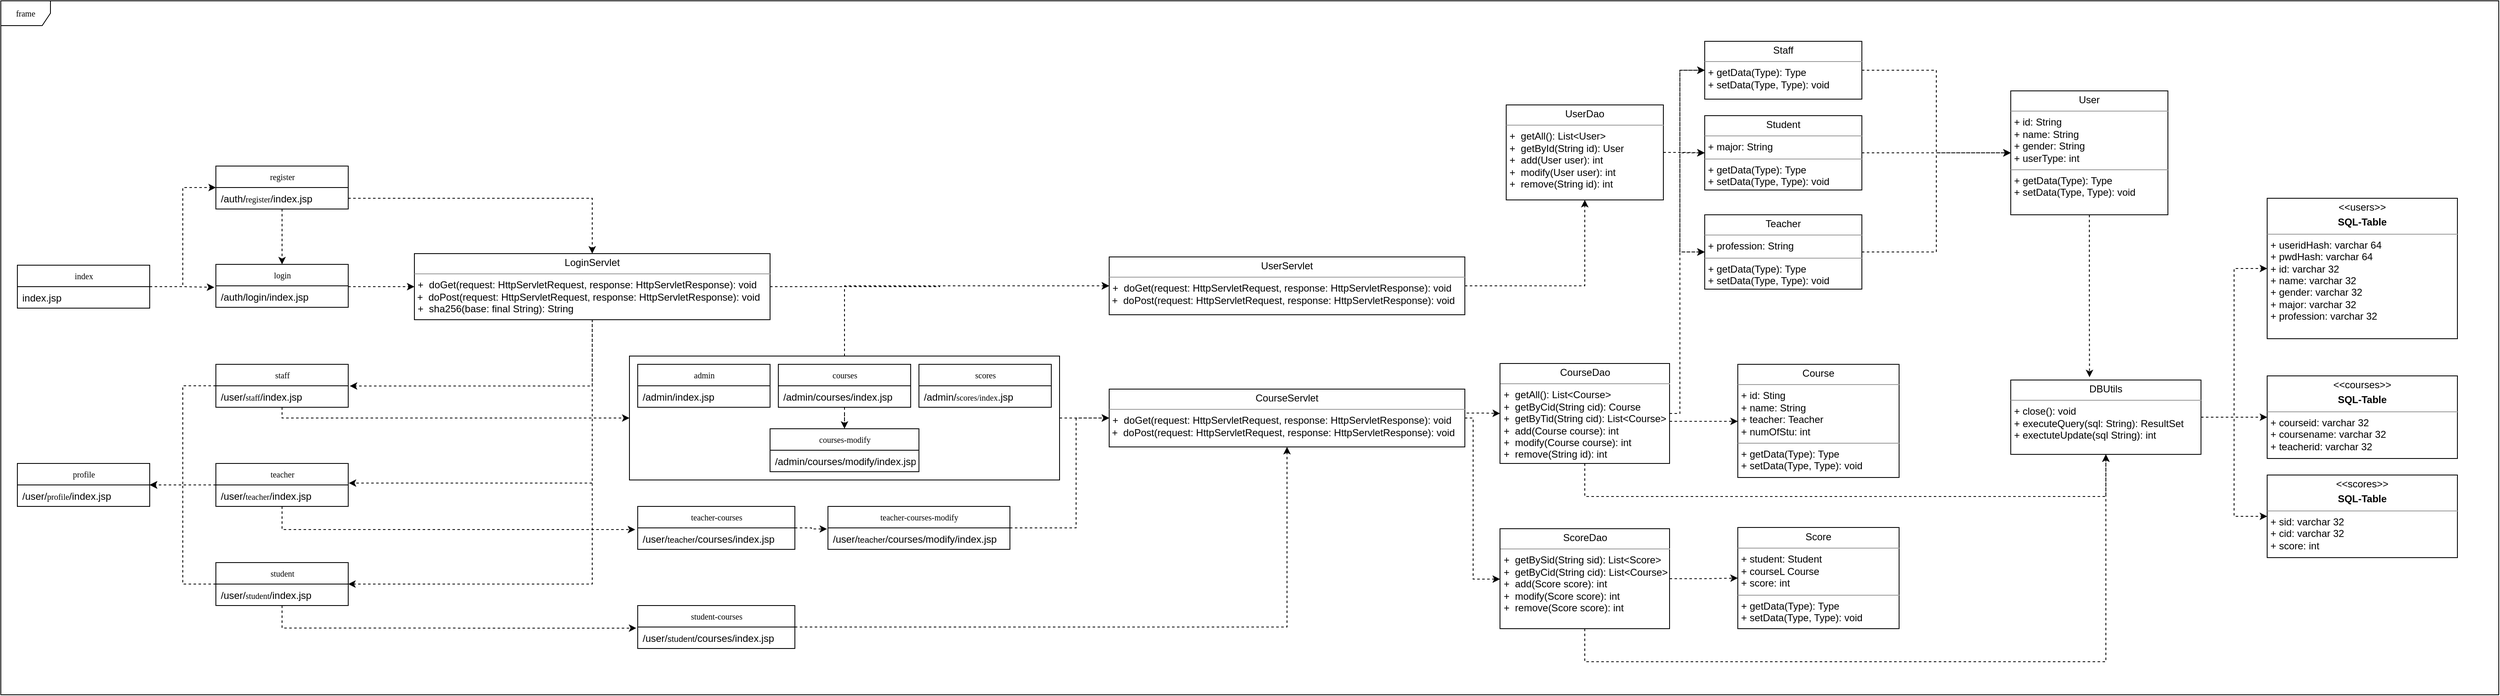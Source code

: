 <mxfile version="14.9.3" type="device"><diagram name="Page-1" id="c4acf3e9-155e-7222-9cf6-157b1a14988f"><mxGraphModel dx="1422" dy="2962" grid="1" gridSize="10" guides="1" tooltips="1" connect="1" arrows="1" fold="1" page="1" pageScale="1" pageWidth="850" pageHeight="1100" background="none" math="0" shadow="0"><root><mxCell id="0"/><mxCell id="1" parent="0"/><mxCell id="yhFn9Slzjiiw15T19xaP-1" value="frame" style="shape=umlFrame;whiteSpace=wrap;html=1;rounded=0;shadow=0;comic=0;labelBackgroundColor=none;strokeWidth=1;fontFamily=Verdana;fontSize=10;align=center;" parent="1" vertex="1"><mxGeometry x="20" y="-1120" width="3020" height="840" as="geometry"/></mxCell><mxCell id="yhFn9Slzjiiw15T19xaP-74" style="edgeStyle=orthogonalEdgeStyle;rounded=0;orthogonalLoop=1;jettySize=auto;html=1;entryX=0;entryY=0.5;entryDx=0;entryDy=0;dashed=1;" parent="1" source="yhFn9Slzjiiw15T19xaP-53" target="yhFn9Slzjiiw15T19xaP-21" edge="1"><mxGeometry relative="1" as="geometry"><Array as="points"><mxPoint x="1040" y="-775"/></Array></mxGeometry></mxCell><mxCell id="yhFn9Slzjiiw15T19xaP-75" style="edgeStyle=orthogonalEdgeStyle;rounded=0;orthogonalLoop=1;jettySize=auto;html=1;entryX=0;entryY=0.5;entryDx=0;entryDy=0;dashed=1;" parent="1" source="yhFn9Slzjiiw15T19xaP-53" target="yhFn9Slzjiiw15T19xaP-72" edge="1"><mxGeometry relative="1" as="geometry"/></mxCell><mxCell id="yhFn9Slzjiiw15T19xaP-53" value="" style="rounded=0;whiteSpace=wrap;html=1;fillColor=none;" parent="1" vertex="1"><mxGeometry x="780" y="-690" width="520" height="150" as="geometry"/></mxCell><mxCell id="yhFn9Slzjiiw15T19xaP-11" style="edgeStyle=orthogonalEdgeStyle;rounded=0;orthogonalLoop=1;jettySize=auto;html=1;exitX=1;exitY=0.5;exitDx=0;exitDy=0;entryX=-0.012;entryY=0.069;entryDx=0;entryDy=0;entryPerimeter=0;dashed=1;" parent="1" source="yhFn9Slzjiiw15T19xaP-2" target="yhFn9Slzjiiw15T19xaP-6" edge="1"><mxGeometry relative="1" as="geometry"/></mxCell><mxCell id="yhFn9Slzjiiw15T19xaP-12" style="edgeStyle=orthogonalEdgeStyle;rounded=0;orthogonalLoop=1;jettySize=auto;html=1;exitX=1;exitY=0.5;exitDx=0;exitDy=0;entryX=0;entryY=0.5;entryDx=0;entryDy=0;dashed=1;" parent="1" source="yhFn9Slzjiiw15T19xaP-2" target="yhFn9Slzjiiw15T19xaP-8" edge="1"><mxGeometry relative="1" as="geometry"/></mxCell><mxCell id="yhFn9Slzjiiw15T19xaP-2" value="index" style="swimlane;html=1;fontStyle=0;childLayout=stackLayout;horizontal=1;startSize=26;fillColor=none;horizontalStack=0;resizeParent=1;resizeLast=0;collapsible=1;marginBottom=0;swimlaneFillColor=#ffffff;rounded=0;shadow=0;comic=0;labelBackgroundColor=none;strokeWidth=1;fontFamily=Verdana;fontSize=10;align=center;" parent="1" vertex="1"><mxGeometry x="40" y="-800" width="160" height="52" as="geometry"/></mxCell><mxCell id="yhFn9Slzjiiw15T19xaP-3" value="index.jsp" style="text;html=1;strokeColor=none;fillColor=none;align=left;verticalAlign=top;spacingLeft=4;spacingRight=4;whiteSpace=wrap;overflow=hidden;rotatable=0;points=[[0,0.5],[1,0.5]];portConstraint=eastwest;" parent="yhFn9Slzjiiw15T19xaP-2" vertex="1"><mxGeometry y="26" width="160" height="26" as="geometry"/></mxCell><mxCell id="yhFn9Slzjiiw15T19xaP-28" style="edgeStyle=orthogonalEdgeStyle;rounded=0;orthogonalLoop=1;jettySize=auto;html=1;entryX=0;entryY=0.5;entryDx=0;entryDy=0;dashed=1;" parent="1" source="yhFn9Slzjiiw15T19xaP-5" target="yhFn9Slzjiiw15T19xaP-22" edge="1"><mxGeometry relative="1" as="geometry"><Array as="points"><mxPoint x="460" y="-774"/><mxPoint x="460" y="-774"/></Array></mxGeometry></mxCell><mxCell id="yhFn9Slzjiiw15T19xaP-5" value="login" style="swimlane;html=1;fontStyle=0;childLayout=stackLayout;horizontal=1;startSize=26;fillColor=none;horizontalStack=0;resizeParent=1;resizeLast=0;collapsible=1;marginBottom=0;swimlaneFillColor=#ffffff;rounded=0;shadow=0;comic=0;labelBackgroundColor=none;strokeWidth=1;fontFamily=Verdana;fontSize=10;align=center;" parent="1" vertex="1"><mxGeometry x="280" y="-801" width="160" height="52" as="geometry"/></mxCell><mxCell id="yhFn9Slzjiiw15T19xaP-6" value="/auth/login/index.jsp" style="text;html=1;strokeColor=none;fillColor=none;align=left;verticalAlign=top;spacingLeft=4;spacingRight=4;whiteSpace=wrap;overflow=hidden;rotatable=0;points=[[0,0.5],[1,0.5]];portConstraint=eastwest;" parent="yhFn9Slzjiiw15T19xaP-5" vertex="1"><mxGeometry y="26" width="160" height="26" as="geometry"/></mxCell><mxCell id="yhFn9Slzjiiw15T19xaP-35" style="edgeStyle=orthogonalEdgeStyle;rounded=0;orthogonalLoop=1;jettySize=auto;html=1;dashed=1;" parent="1" source="yhFn9Slzjiiw15T19xaP-8" target="yhFn9Slzjiiw15T19xaP-5" edge="1"><mxGeometry relative="1" as="geometry"/></mxCell><mxCell id="yhFn9Slzjiiw15T19xaP-8" value="register" style="swimlane;html=1;fontStyle=0;childLayout=stackLayout;horizontal=1;startSize=26;fillColor=none;horizontalStack=0;resizeParent=1;resizeLast=0;collapsible=1;marginBottom=0;swimlaneFillColor=#ffffff;rounded=0;shadow=0;comic=0;labelBackgroundColor=none;strokeWidth=1;fontFamily=Verdana;fontSize=10;align=center;" parent="1" vertex="1"><mxGeometry x="280" y="-920" width="160" height="52" as="geometry"><mxRectangle x="210" y="-602" width="80" height="26" as="alternateBounds"/></mxGeometry></mxCell><mxCell id="yhFn9Slzjiiw15T19xaP-9" value="/auth/&lt;span style=&quot;font-family: &amp;#34;verdana&amp;#34; ; font-size: 10px ; text-align: center&quot;&gt;register&lt;/span&gt;/index.jsp" style="text;html=1;strokeColor=none;fillColor=none;align=left;verticalAlign=top;spacingLeft=4;spacingRight=4;whiteSpace=wrap;overflow=hidden;rotatable=0;points=[[0,0.5],[1,0.5]];portConstraint=eastwest;" parent="yhFn9Slzjiiw15T19xaP-8" vertex="1"><mxGeometry y="26" width="160" height="26" as="geometry"/></mxCell><mxCell id="yhFn9Slzjiiw15T19xaP-56" style="edgeStyle=orthogonalEdgeStyle;rounded=0;orthogonalLoop=1;jettySize=auto;html=1;entryX=1;entryY=0.5;entryDx=0;entryDy=0;dashed=1;" parent="1" source="yhFn9Slzjiiw15T19xaP-15" target="yhFn9Slzjiiw15T19xaP-36" edge="1"><mxGeometry relative="1" as="geometry"/></mxCell><mxCell id="yhFn9Slzjiiw15T19xaP-62" style="edgeStyle=orthogonalEdgeStyle;rounded=0;orthogonalLoop=1;jettySize=auto;html=1;entryX=0;entryY=0.5;entryDx=0;entryDy=0;dashed=1;" parent="1" source="yhFn9Slzjiiw15T19xaP-15" target="yhFn9Slzjiiw15T19xaP-53" edge="1"><mxGeometry relative="1" as="geometry"><Array as="points"><mxPoint x="360" y="-615"/></Array></mxGeometry></mxCell><mxCell id="yhFn9Slzjiiw15T19xaP-15" value="staff" style="swimlane;html=1;fontStyle=0;childLayout=stackLayout;horizontal=1;startSize=26;fillColor=none;horizontalStack=0;resizeParent=1;resizeLast=0;collapsible=1;marginBottom=0;swimlaneFillColor=#ffffff;rounded=0;shadow=0;comic=0;labelBackgroundColor=none;strokeWidth=1;fontFamily=Verdana;fontSize=10;align=center;" parent="1" vertex="1"><mxGeometry x="280" y="-680" width="160" height="52" as="geometry"><mxRectangle x="210" y="-602" width="80" height="26" as="alternateBounds"/></mxGeometry></mxCell><mxCell id="yhFn9Slzjiiw15T19xaP-16" value="/user/&lt;span style=&quot;font-family: &amp;#34;verdana&amp;#34; ; font-size: 10px ; text-align: center&quot;&gt;staff&lt;/span&gt;/index.jsp" style="text;html=1;strokeColor=none;fillColor=none;align=left;verticalAlign=top;spacingLeft=4;spacingRight=4;whiteSpace=wrap;overflow=hidden;rotatable=0;points=[[0,0.5],[1,0.5]];portConstraint=eastwest;" parent="yhFn9Slzjiiw15T19xaP-15" vertex="1"><mxGeometry y="26" width="160" height="26" as="geometry"/></mxCell><mxCell id="yhFn9Slzjiiw15T19xaP-57" style="edgeStyle=orthogonalEdgeStyle;rounded=0;orthogonalLoop=1;jettySize=auto;html=1;dashed=1;" parent="1" source="yhFn9Slzjiiw15T19xaP-17" edge="1"><mxGeometry relative="1" as="geometry"><mxPoint x="200" y="-534.0" as="targetPoint"/></mxGeometry></mxCell><mxCell id="yhFn9Slzjiiw15T19xaP-67" style="edgeStyle=orthogonalEdgeStyle;rounded=0;orthogonalLoop=1;jettySize=auto;html=1;entryX=-0.016;entryY=0.077;entryDx=0;entryDy=0;entryPerimeter=0;dashed=1;" parent="1" source="yhFn9Slzjiiw15T19xaP-17" target="yhFn9Slzjiiw15T19xaP-66" edge="1"><mxGeometry relative="1" as="geometry"/></mxCell><mxCell id="yhFn9Slzjiiw15T19xaP-17" value="teacher" style="swimlane;html=1;fontStyle=0;childLayout=stackLayout;horizontal=1;startSize=26;fillColor=none;horizontalStack=0;resizeParent=1;resizeLast=0;collapsible=1;marginBottom=0;swimlaneFillColor=#ffffff;rounded=0;shadow=0;comic=0;labelBackgroundColor=none;strokeWidth=1;fontFamily=Verdana;fontSize=10;align=center;" parent="1" vertex="1"><mxGeometry x="280" y="-560" width="160" height="52" as="geometry"><mxRectangle x="210" y="-602" width="80" height="26" as="alternateBounds"/></mxGeometry></mxCell><mxCell id="yhFn9Slzjiiw15T19xaP-18" value="/user/&lt;span style=&quot;font-family: &amp;#34;verdana&amp;#34; ; font-size: 10px ; text-align: center&quot;&gt;teacher&lt;/span&gt;/index.jsp" style="text;html=1;strokeColor=none;fillColor=none;align=left;verticalAlign=top;spacingLeft=4;spacingRight=4;whiteSpace=wrap;overflow=hidden;rotatable=0;points=[[0,0.5],[1,0.5]];portConstraint=eastwest;" parent="yhFn9Slzjiiw15T19xaP-17" vertex="1"><mxGeometry y="26" width="160" height="26" as="geometry"/></mxCell><mxCell id="yhFn9Slzjiiw15T19xaP-59" style="edgeStyle=orthogonalEdgeStyle;rounded=0;orthogonalLoop=1;jettySize=auto;html=1;entryX=1;entryY=0.5;entryDx=0;entryDy=0;dashed=1;" parent="1" source="yhFn9Slzjiiw15T19xaP-19" target="yhFn9Slzjiiw15T19xaP-36" edge="1"><mxGeometry relative="1" as="geometry"/></mxCell><mxCell id="yhFn9Slzjiiw15T19xaP-68" style="edgeStyle=orthogonalEdgeStyle;rounded=0;orthogonalLoop=1;jettySize=auto;html=1;entryX=-0.009;entryY=0.051;entryDx=0;entryDy=0;entryPerimeter=0;dashed=1;" parent="1" source="yhFn9Slzjiiw15T19xaP-19" target="yhFn9Slzjiiw15T19xaP-64" edge="1"><mxGeometry relative="1" as="geometry"/></mxCell><mxCell id="yhFn9Slzjiiw15T19xaP-19" value="student" style="swimlane;html=1;fontStyle=0;childLayout=stackLayout;horizontal=1;startSize=26;fillColor=none;horizontalStack=0;resizeParent=1;resizeLast=0;collapsible=1;marginBottom=0;swimlaneFillColor=#ffffff;rounded=0;shadow=0;comic=0;labelBackgroundColor=none;strokeWidth=1;fontFamily=Verdana;fontSize=10;align=center;" parent="1" vertex="1"><mxGeometry x="280" y="-440" width="160" height="52" as="geometry"><mxRectangle x="210" y="-602" width="80" height="26" as="alternateBounds"/></mxGeometry></mxCell><mxCell id="yhFn9Slzjiiw15T19xaP-20" value="/user/&lt;span style=&quot;font-family: &amp;#34;verdana&amp;#34; ; font-size: 10px ; text-align: center&quot;&gt;student&lt;/span&gt;/index.jsp" style="text;html=1;strokeColor=none;fillColor=none;align=left;verticalAlign=top;spacingLeft=4;spacingRight=4;whiteSpace=wrap;overflow=hidden;rotatable=0;points=[[0,0.5],[1,0.5]];portConstraint=eastwest;" parent="yhFn9Slzjiiw15T19xaP-19" vertex="1"><mxGeometry y="26" width="160" height="26" as="geometry"/></mxCell><mxCell id="yhFn9Slzjiiw15T19xaP-113" style="edgeStyle=orthogonalEdgeStyle;rounded=0;orthogonalLoop=1;jettySize=auto;html=1;entryX=0.5;entryY=1;entryDx=0;entryDy=0;dashed=1;" parent="1" source="yhFn9Slzjiiw15T19xaP-21" target="yhFn9Slzjiiw15T19xaP-81" edge="1"><mxGeometry relative="1" as="geometry"/></mxCell><mxCell id="yhFn9Slzjiiw15T19xaP-21" value="&lt;p style=&quot;margin: 0px ; margin-top: 4px ; text-align: center&quot;&gt;UserServlet&lt;/p&gt;&lt;hr size=&quot;1&quot;&gt;&lt;p style=&quot;margin: 0px ; margin-left: 4px&quot;&gt;+&amp;nbsp; doGet(request: HttpServletRequest, response: HttpServletResponse): void&lt;/p&gt;&amp;nbsp;+&amp;nbsp; doPost(request: HttpServletRequest, response: HttpServletResponse): void" style="verticalAlign=top;align=left;overflow=fill;fontSize=12;fontFamily=Helvetica;html=1;rounded=0;shadow=0;comic=0;labelBackgroundColor=none;strokeWidth=1" parent="1" vertex="1"><mxGeometry x="1360" y="-810" width="430" height="70" as="geometry"/></mxCell><mxCell id="yhFn9Slzjiiw15T19xaP-30" style="edgeStyle=orthogonalEdgeStyle;rounded=0;orthogonalLoop=1;jettySize=auto;html=1;entryX=1.004;entryY=-0.086;entryDx=0;entryDy=0;entryPerimeter=0;dashed=1;" parent="1" source="yhFn9Slzjiiw15T19xaP-22" target="yhFn9Slzjiiw15T19xaP-18" edge="1"><mxGeometry relative="1" as="geometry"/></mxCell><mxCell id="yhFn9Slzjiiw15T19xaP-31" style="edgeStyle=orthogonalEdgeStyle;rounded=0;orthogonalLoop=1;jettySize=auto;html=1;entryX=1.012;entryY=0.046;entryDx=0;entryDy=0;entryPerimeter=0;dashed=1;" parent="1" edge="1"><mxGeometry relative="1" as="geometry"><mxPoint x="735" y="-735" as="sourcePoint"/><mxPoint x="441.92" y="-653.804" as="targetPoint"/><Array as="points"><mxPoint x="735" y="-654"/></Array></mxGeometry></mxCell><mxCell id="yhFn9Slzjiiw15T19xaP-32" style="edgeStyle=orthogonalEdgeStyle;rounded=0;orthogonalLoop=1;jettySize=auto;html=1;entryX=1;entryY=0.5;entryDx=0;entryDy=0;dashed=1;" parent="1" source="yhFn9Slzjiiw15T19xaP-22" target="yhFn9Slzjiiw15T19xaP-19" edge="1"><mxGeometry relative="1" as="geometry"><Array as="points"><mxPoint x="735" y="-414"/></Array></mxGeometry></mxCell><mxCell id="yhFn9Slzjiiw15T19xaP-73" style="edgeStyle=orthogonalEdgeStyle;rounded=0;orthogonalLoop=1;jettySize=auto;html=1;entryX=0;entryY=0.5;entryDx=0;entryDy=0;dashed=1;" parent="1" source="yhFn9Slzjiiw15T19xaP-22" target="yhFn9Slzjiiw15T19xaP-21" edge="1"><mxGeometry relative="1" as="geometry"/></mxCell><mxCell id="yhFn9Slzjiiw15T19xaP-22" value="&lt;p style=&quot;margin: 0px ; margin-top: 4px ; text-align: center&quot;&gt;LoginServlet&lt;/p&gt;&lt;hr size=&quot;1&quot;&gt;&lt;p style=&quot;margin: 0px ; margin-left: 4px&quot;&gt;+&amp;nbsp; doGet(request: HttpServletRequest, response: HttpServletResponse): void&lt;/p&gt;&amp;nbsp;+&amp;nbsp; doPost(request: HttpServletRequest, response: HttpServletResponse): void&lt;br&gt;&lt;p style=&quot;margin: 0px ; margin-left: 4px&quot;&gt;+&amp;nbsp; sha256(base: final String): String&lt;/p&gt;" style="verticalAlign=top;align=left;overflow=fill;fontSize=12;fontFamily=Helvetica;html=1;rounded=0;shadow=0;comic=0;labelBackgroundColor=none;strokeWidth=1" parent="1" vertex="1"><mxGeometry x="520" y="-814" width="430" height="80" as="geometry"/></mxCell><mxCell id="yhFn9Slzjiiw15T19xaP-34" style="edgeStyle=orthogonalEdgeStyle;rounded=0;orthogonalLoop=1;jettySize=auto;html=1;dashed=1;entryX=0.5;entryY=0;entryDx=0;entryDy=0;" parent="1" source="yhFn9Slzjiiw15T19xaP-9" target="yhFn9Slzjiiw15T19xaP-22" edge="1"><mxGeometry relative="1" as="geometry"><mxPoint x="520" y="-881" as="targetPoint"/></mxGeometry></mxCell><mxCell id="yhFn9Slzjiiw15T19xaP-36" value="profile" style="swimlane;html=1;fontStyle=0;childLayout=stackLayout;horizontal=1;startSize=26;fillColor=none;horizontalStack=0;resizeParent=1;resizeLast=0;collapsible=1;marginBottom=0;swimlaneFillColor=#ffffff;rounded=0;shadow=0;comic=0;labelBackgroundColor=none;strokeWidth=1;fontFamily=Verdana;fontSize=10;align=center;" parent="1" vertex="1"><mxGeometry x="40" y="-560" width="160" height="52" as="geometry"><mxRectangle x="210" y="-602" width="80" height="26" as="alternateBounds"/></mxGeometry></mxCell><mxCell id="yhFn9Slzjiiw15T19xaP-37" value="&lt;div style=&quot;text-align: center&quot;&gt;&lt;span&gt;/user/&lt;/span&gt;&lt;span style=&quot;font-size: 10px&quot;&gt;&lt;font face=&quot;verdana&quot;&gt;profile&lt;/font&gt;&lt;/span&gt;&lt;span&gt;/index.jsp&lt;/span&gt;&lt;/div&gt;" style="text;html=1;strokeColor=none;fillColor=none;align=left;verticalAlign=top;spacingLeft=4;spacingRight=4;whiteSpace=wrap;overflow=hidden;rotatable=0;points=[[0,0.5],[1,0.5]];portConstraint=eastwest;" parent="yhFn9Slzjiiw15T19xaP-36" vertex="1"><mxGeometry y="26" width="160" height="26" as="geometry"/></mxCell><mxCell id="yhFn9Slzjiiw15T19xaP-38" value="admin" style="swimlane;html=1;fontStyle=0;childLayout=stackLayout;horizontal=1;startSize=26;fillColor=none;horizontalStack=0;resizeParent=1;resizeLast=0;collapsible=1;marginBottom=0;swimlaneFillColor=#ffffff;rounded=0;shadow=0;comic=0;labelBackgroundColor=none;strokeWidth=1;fontFamily=Verdana;fontSize=10;align=center;" parent="1" vertex="1"><mxGeometry x="790" y="-680" width="160" height="52" as="geometry"><mxRectangle x="210" y="-602" width="80" height="26" as="alternateBounds"/></mxGeometry></mxCell><mxCell id="yhFn9Slzjiiw15T19xaP-39" value="/admin/index.jsp" style="text;html=1;strokeColor=none;fillColor=none;align=left;verticalAlign=top;spacingLeft=4;spacingRight=4;whiteSpace=wrap;overflow=hidden;rotatable=0;points=[[0,0.5],[1,0.5]];portConstraint=eastwest;" parent="yhFn9Slzjiiw15T19xaP-38" vertex="1"><mxGeometry y="26" width="160" height="26" as="geometry"/></mxCell><mxCell id="yhFn9Slzjiiw15T19xaP-55" style="edgeStyle=orthogonalEdgeStyle;rounded=0;orthogonalLoop=1;jettySize=auto;html=1;dashed=1;" parent="1" source="yhFn9Slzjiiw15T19xaP-40" target="yhFn9Slzjiiw15T19xaP-48" edge="1"><mxGeometry relative="1" as="geometry"/></mxCell><mxCell id="yhFn9Slzjiiw15T19xaP-40" value="courses" style="swimlane;html=1;fontStyle=0;childLayout=stackLayout;horizontal=1;startSize=26;fillColor=none;horizontalStack=0;resizeParent=1;resizeLast=0;collapsible=1;marginBottom=0;swimlaneFillColor=#ffffff;rounded=0;shadow=0;comic=0;labelBackgroundColor=none;strokeWidth=1;fontFamily=Verdana;fontSize=10;align=center;" parent="1" vertex="1"><mxGeometry x="960" y="-680" width="160" height="52" as="geometry"><mxRectangle x="210" y="-602" width="80" height="26" as="alternateBounds"/></mxGeometry></mxCell><mxCell id="yhFn9Slzjiiw15T19xaP-41" value="/admin/courses/index.jsp" style="text;html=1;strokeColor=none;fillColor=none;align=left;verticalAlign=top;spacingLeft=4;spacingRight=4;whiteSpace=wrap;overflow=hidden;rotatable=0;points=[[0,0.5],[1,0.5]];portConstraint=eastwest;" parent="yhFn9Slzjiiw15T19xaP-40" vertex="1"><mxGeometry y="26" width="160" height="26" as="geometry"/></mxCell><mxCell id="yhFn9Slzjiiw15T19xaP-46" value="scores" style="swimlane;html=1;fontStyle=0;childLayout=stackLayout;horizontal=1;startSize=26;fillColor=none;horizontalStack=0;resizeParent=1;resizeLast=0;collapsible=1;marginBottom=0;swimlaneFillColor=#ffffff;rounded=0;shadow=0;comic=0;labelBackgroundColor=none;strokeWidth=1;fontFamily=Verdana;fontSize=10;align=center;" parent="1" vertex="1"><mxGeometry x="1130" y="-680" width="160" height="52" as="geometry"><mxRectangle x="210" y="-602" width="80" height="26" as="alternateBounds"/></mxGeometry></mxCell><mxCell id="yhFn9Slzjiiw15T19xaP-47" value="/admin/&lt;span style=&quot;font-family: &amp;#34;verdana&amp;#34; ; font-size: 10px ; text-align: center&quot;&gt;scores/index&lt;/span&gt;.jsp" style="text;html=1;strokeColor=none;fillColor=none;align=left;verticalAlign=top;spacingLeft=4;spacingRight=4;whiteSpace=wrap;overflow=hidden;rotatable=0;points=[[0,0.5],[1,0.5]];portConstraint=eastwest;" parent="yhFn9Slzjiiw15T19xaP-46" vertex="1"><mxGeometry y="26" width="160" height="26" as="geometry"/></mxCell><mxCell id="yhFn9Slzjiiw15T19xaP-48" value="courses-modify" style="swimlane;html=1;fontStyle=0;childLayout=stackLayout;horizontal=1;startSize=26;fillColor=none;horizontalStack=0;resizeParent=1;resizeLast=0;collapsible=1;marginBottom=0;swimlaneFillColor=#ffffff;rounded=0;shadow=0;comic=0;labelBackgroundColor=none;strokeWidth=1;fontFamily=Verdana;fontSize=10;align=center;" parent="1" vertex="1"><mxGeometry x="950" y="-602" width="180" height="52" as="geometry"><mxRectangle x="210" y="-602" width="80" height="26" as="alternateBounds"/></mxGeometry></mxCell><mxCell id="yhFn9Slzjiiw15T19xaP-49" value="/admin/courses/modify/index.jsp" style="text;html=1;strokeColor=none;fillColor=none;align=left;verticalAlign=top;spacingLeft=4;spacingRight=4;whiteSpace=wrap;overflow=hidden;rotatable=0;points=[[0,0.5],[1,0.5]];portConstraint=eastwest;" parent="yhFn9Slzjiiw15T19xaP-48" vertex="1"><mxGeometry y="26" width="180" height="26" as="geometry"/></mxCell><mxCell id="yhFn9Slzjiiw15T19xaP-77" style="edgeStyle=orthogonalEdgeStyle;rounded=0;orthogonalLoop=1;jettySize=auto;html=1;entryX=0.5;entryY=1;entryDx=0;entryDy=0;dashed=1;" parent="1" source="yhFn9Slzjiiw15T19xaP-63" target="yhFn9Slzjiiw15T19xaP-72" edge="1"><mxGeometry relative="1" as="geometry"/></mxCell><mxCell id="yhFn9Slzjiiw15T19xaP-63" value="student-courses" style="swimlane;html=1;fontStyle=0;childLayout=stackLayout;horizontal=1;startSize=26;fillColor=none;horizontalStack=0;resizeParent=1;resizeLast=0;collapsible=1;marginBottom=0;swimlaneFillColor=#ffffff;rounded=0;shadow=0;comic=0;labelBackgroundColor=none;strokeWidth=1;fontFamily=Verdana;fontSize=10;align=center;" parent="1" vertex="1"><mxGeometry x="790" y="-388" width="190" height="52" as="geometry"><mxRectangle x="210" y="-602" width="80" height="26" as="alternateBounds"/></mxGeometry></mxCell><mxCell id="yhFn9Slzjiiw15T19xaP-64" value="/user/&lt;span style=&quot;font-size: 10px ; text-align: center&quot;&gt;student&lt;/span&gt;/courses/index.jsp" style="text;html=1;strokeColor=none;fillColor=none;align=left;verticalAlign=top;spacingLeft=4;spacingRight=4;whiteSpace=wrap;overflow=hidden;rotatable=0;points=[[0,0.5],[1,0.5]];portConstraint=eastwest;" parent="yhFn9Slzjiiw15T19xaP-63" vertex="1"><mxGeometry y="26" width="190" height="26" as="geometry"/></mxCell><mxCell id="yhFn9Slzjiiw15T19xaP-71" style="edgeStyle=orthogonalEdgeStyle;rounded=0;orthogonalLoop=1;jettySize=auto;html=1;entryX=-0.005;entryY=0.051;entryDx=0;entryDy=0;entryPerimeter=0;dashed=1;" parent="1" source="yhFn9Slzjiiw15T19xaP-65" target="yhFn9Slzjiiw15T19xaP-70" edge="1"><mxGeometry relative="1" as="geometry"><Array as="points"><mxPoint x="1000" y="-482"/><mxPoint x="1000" y="-481"/></Array></mxGeometry></mxCell><mxCell id="yhFn9Slzjiiw15T19xaP-65" value="teacher-courses" style="swimlane;html=1;fontStyle=0;childLayout=stackLayout;horizontal=1;startSize=26;fillColor=none;horizontalStack=0;resizeParent=1;resizeLast=0;collapsible=1;marginBottom=0;swimlaneFillColor=#ffffff;rounded=0;shadow=0;comic=0;labelBackgroundColor=none;strokeWidth=1;fontFamily=Verdana;fontSize=10;align=center;" parent="1" vertex="1"><mxGeometry x="790" y="-508" width="190" height="52" as="geometry"><mxRectangle x="210" y="-602" width="80" height="26" as="alternateBounds"/></mxGeometry></mxCell><mxCell id="yhFn9Slzjiiw15T19xaP-66" value="/user/&lt;span style=&quot;font-size: 10px ; text-align: center&quot;&gt;teacher&lt;/span&gt;/courses/index.jsp" style="text;html=1;strokeColor=none;fillColor=none;align=left;verticalAlign=top;spacingLeft=4;spacingRight=4;whiteSpace=wrap;overflow=hidden;rotatable=0;points=[[0,0.5],[1,0.5]];portConstraint=eastwest;" parent="yhFn9Slzjiiw15T19xaP-65" vertex="1"><mxGeometry y="26" width="190" height="26" as="geometry"/></mxCell><mxCell id="yhFn9Slzjiiw15T19xaP-76" style="edgeStyle=orthogonalEdgeStyle;rounded=0;orthogonalLoop=1;jettySize=auto;html=1;entryX=0;entryY=0.5;entryDx=0;entryDy=0;dashed=1;" parent="1" source="yhFn9Slzjiiw15T19xaP-69" target="yhFn9Slzjiiw15T19xaP-72" edge="1"><mxGeometry relative="1" as="geometry"><Array as="points"><mxPoint x="1320" y="-482"/><mxPoint x="1320" y="-615"/></Array></mxGeometry></mxCell><mxCell id="yhFn9Slzjiiw15T19xaP-69" value="teacher-courses-modify" style="swimlane;html=1;fontStyle=0;childLayout=stackLayout;horizontal=1;startSize=26;fillColor=none;horizontalStack=0;resizeParent=1;resizeLast=0;collapsible=1;marginBottom=0;swimlaneFillColor=#ffffff;rounded=0;shadow=0;comic=0;labelBackgroundColor=none;strokeWidth=1;fontFamily=Verdana;fontSize=10;align=center;" parent="1" vertex="1"><mxGeometry x="1020" y="-508" width="220" height="52" as="geometry"><mxRectangle x="210" y="-602" width="80" height="26" as="alternateBounds"/></mxGeometry></mxCell><mxCell id="yhFn9Slzjiiw15T19xaP-70" value="/user/&lt;span style=&quot;font-size: 10px ; text-align: center&quot;&gt;teacher&lt;/span&gt;/courses/modify/index.jsp" style="text;html=1;strokeColor=none;fillColor=none;align=left;verticalAlign=top;spacingLeft=4;spacingRight=4;whiteSpace=wrap;overflow=hidden;rotatable=0;points=[[0,0.5],[1,0.5]];portConstraint=eastwest;" parent="yhFn9Slzjiiw15T19xaP-69" vertex="1"><mxGeometry y="26" width="220" height="26" as="geometry"/></mxCell><mxCell id="b1oVrRL7e371tkWSNEaW-11" style="edgeStyle=orthogonalEdgeStyle;rounded=0;orthogonalLoop=1;jettySize=auto;html=1;entryX=0;entryY=0.5;entryDx=0;entryDy=0;dashed=1;exitX=1.005;exitY=0.414;exitDx=0;exitDy=0;exitPerimeter=0;" parent="1" source="yhFn9Slzjiiw15T19xaP-72" target="yhFn9Slzjiiw15T19xaP-85" edge="1"><mxGeometry relative="1" as="geometry"/></mxCell><mxCell id="b1oVrRL7e371tkWSNEaW-12" style="edgeStyle=orthogonalEdgeStyle;rounded=0;orthogonalLoop=1;jettySize=auto;html=1;dashed=1;" parent="1" source="yhFn9Slzjiiw15T19xaP-72" target="b1oVrRL7e371tkWSNEaW-5" edge="1"><mxGeometry relative="1" as="geometry"><Array as="points"><mxPoint x="1800" y="-615"/><mxPoint x="1800" y="-420"/></Array></mxGeometry></mxCell><mxCell id="yhFn9Slzjiiw15T19xaP-72" value="&lt;p style=&quot;margin: 0px ; margin-top: 4px ; text-align: center&quot;&gt;CourseServlet&lt;/p&gt;&lt;hr size=&quot;1&quot;&gt;&lt;p style=&quot;margin: 0px ; margin-left: 4px&quot;&gt;+&amp;nbsp; doGet(request: HttpServletRequest, response: HttpServletResponse): void&lt;/p&gt;&amp;nbsp;+&amp;nbsp; doPost(request: HttpServletRequest, response: HttpServletResponse): void" style="verticalAlign=top;align=left;overflow=fill;fontSize=12;fontFamily=Helvetica;html=1;rounded=0;shadow=0;comic=0;labelBackgroundColor=none;strokeWidth=1" parent="1" vertex="1"><mxGeometry x="1360" y="-650" width="430" height="70" as="geometry"/></mxCell><mxCell id="yhFn9Slzjiiw15T19xaP-107" style="edgeStyle=orthogonalEdgeStyle;rounded=0;orthogonalLoop=1;jettySize=auto;html=1;entryX=0;entryY=0.5;entryDx=0;entryDy=0;dashed=1;" parent="1" source="yhFn9Slzjiiw15T19xaP-78" target="yhFn9Slzjiiw15T19xaP-104" edge="1"><mxGeometry relative="1" as="geometry"/></mxCell><mxCell id="yhFn9Slzjiiw15T19xaP-108" style="edgeStyle=orthogonalEdgeStyle;rounded=0;orthogonalLoop=1;jettySize=auto;html=1;entryX=0;entryY=0.5;entryDx=0;entryDy=0;dashed=1;" parent="1" source="yhFn9Slzjiiw15T19xaP-78" target="yhFn9Slzjiiw15T19xaP-105" edge="1"><mxGeometry relative="1" as="geometry"/></mxCell><mxCell id="yhFn9Slzjiiw15T19xaP-109" style="edgeStyle=orthogonalEdgeStyle;rounded=0;orthogonalLoop=1;jettySize=auto;html=1;entryX=0;entryY=0.5;entryDx=0;entryDy=0;dashed=1;" parent="1" source="yhFn9Slzjiiw15T19xaP-78" target="yhFn9Slzjiiw15T19xaP-106" edge="1"><mxGeometry relative="1" as="geometry"/></mxCell><mxCell id="yhFn9Slzjiiw15T19xaP-78" value="&lt;p style=&quot;margin: 0px ; margin-top: 4px ; text-align: center&quot;&gt;DBUtils&lt;/p&gt;&lt;hr size=&quot;1&quot;&gt;&lt;p style=&quot;margin: 0px ; margin-left: 4px&quot;&gt;+ close(): void&lt;br&gt;+ executeQuery(sql: String): ResultSet&lt;/p&gt;&lt;p style=&quot;margin: 0px ; margin-left: 4px&quot;&gt;+ exectuteUpdate(sql String): int&lt;/p&gt;" style="verticalAlign=top;align=left;overflow=fill;fontSize=12;fontFamily=Helvetica;html=1;rounded=0;shadow=0;comic=0;labelBackgroundColor=none;strokeWidth=1" parent="1" vertex="1"><mxGeometry x="2450" y="-661" width="230" height="90" as="geometry"/></mxCell><mxCell id="yhFn9Slzjiiw15T19xaP-98" style="edgeStyle=orthogonalEdgeStyle;rounded=0;orthogonalLoop=1;jettySize=auto;html=1;entryX=0.414;entryY=-0.038;entryDx=0;entryDy=0;entryPerimeter=0;dashed=1;" parent="1" source="yhFn9Slzjiiw15T19xaP-79" target="yhFn9Slzjiiw15T19xaP-78" edge="1"><mxGeometry relative="1" as="geometry"/></mxCell><mxCell id="yhFn9Slzjiiw15T19xaP-79" value="&lt;p style=&quot;margin: 0px ; margin-top: 4px ; text-align: center&quot;&gt;User&lt;/p&gt;&lt;hr size=&quot;1&quot;&gt;&lt;p style=&quot;margin: 0px ; margin-left: 4px&quot;&gt;+ id: String&lt;br&gt;+ name: String&lt;/p&gt;&lt;p style=&quot;margin: 0px ; margin-left: 4px&quot;&gt;+ gender: String&lt;/p&gt;&lt;p style=&quot;margin: 0px ; margin-left: 4px&quot;&gt;+ userType: int&lt;/p&gt;&lt;hr size=&quot;1&quot;&gt;&lt;p style=&quot;margin: 0px ; margin-left: 4px&quot;&gt;+ getData(Type): Type&lt;br&gt;+ setData(Type, Type): void&lt;/p&gt;" style="verticalAlign=top;align=left;overflow=fill;fontSize=12;fontFamily=Helvetica;html=1;rounded=0;shadow=0;comic=0;labelBackgroundColor=none;strokeWidth=1" parent="1" vertex="1"><mxGeometry x="2450" y="-1011" width="190" height="150" as="geometry"/></mxCell><mxCell id="yhFn9Slzjiiw15T19xaP-90" style="edgeStyle=orthogonalEdgeStyle;rounded=0;orthogonalLoop=1;jettySize=auto;html=1;entryX=0;entryY=0.5;entryDx=0;entryDy=0;dashed=1;" parent="1" source="yhFn9Slzjiiw15T19xaP-81" target="yhFn9Slzjiiw15T19xaP-86" edge="1"><mxGeometry relative="1" as="geometry"><Array as="points"><mxPoint x="2050" y="-936"/><mxPoint x="2050" y="-1036"/></Array></mxGeometry></mxCell><mxCell id="yhFn9Slzjiiw15T19xaP-91" style="edgeStyle=orthogonalEdgeStyle;rounded=0;orthogonalLoop=1;jettySize=auto;html=1;entryX=0;entryY=0.5;entryDx=0;entryDy=0;dashed=1;" parent="1" source="yhFn9Slzjiiw15T19xaP-81" target="yhFn9Slzjiiw15T19xaP-83" edge="1"><mxGeometry relative="1" as="geometry"/></mxCell><mxCell id="yhFn9Slzjiiw15T19xaP-92" style="edgeStyle=orthogonalEdgeStyle;rounded=0;orthogonalLoop=1;jettySize=auto;html=1;entryX=0;entryY=0.5;entryDx=0;entryDy=0;dashed=1;" parent="1" source="yhFn9Slzjiiw15T19xaP-81" target="yhFn9Slzjiiw15T19xaP-84" edge="1"><mxGeometry relative="1" as="geometry"><Array as="points"><mxPoint x="2050" y="-936"/><mxPoint x="2050" y="-816"/></Array></mxGeometry></mxCell><mxCell id="yhFn9Slzjiiw15T19xaP-81" value="&lt;p style=&quot;margin: 0px ; margin-top: 4px ; text-align: center&quot;&gt;UserDao&lt;/p&gt;&lt;hr size=&quot;1&quot;&gt;&lt;p style=&quot;margin: 0px ; margin-left: 4px&quot;&gt;+&amp;nbsp; getAll():&amp;nbsp;List&amp;lt;User&amp;gt;&lt;/p&gt;&lt;p style=&quot;margin: 0px ; margin-left: 4px&quot;&gt;+&amp;nbsp; getById(String id): User&lt;/p&gt;&lt;p style=&quot;margin: 0px ; margin-left: 4px&quot;&gt;+&amp;nbsp; add(User user):&amp;nbsp;int&lt;/p&gt;&lt;p style=&quot;margin: 0px ; margin-left: 4px&quot;&gt;+&amp;nbsp; modify(User user):&amp;nbsp;int&lt;/p&gt;&lt;p style=&quot;margin: 0px ; margin-left: 4px&quot;&gt;+&amp;nbsp; remove(String id):&amp;nbsp;int&lt;/p&gt;" style="verticalAlign=top;align=left;overflow=fill;fontSize=12;fontFamily=Helvetica;html=1;rounded=0;shadow=0;comic=0;labelBackgroundColor=none;strokeWidth=1" parent="1" vertex="1"><mxGeometry x="1840" y="-994" width="190" height="115" as="geometry"/></mxCell><mxCell id="yhFn9Slzjiiw15T19xaP-88" style="edgeStyle=orthogonalEdgeStyle;rounded=0;orthogonalLoop=1;jettySize=auto;html=1;dashed=1;" parent="1" source="yhFn9Slzjiiw15T19xaP-83" target="yhFn9Slzjiiw15T19xaP-79" edge="1"><mxGeometry relative="1" as="geometry"/></mxCell><mxCell id="yhFn9Slzjiiw15T19xaP-83" value="&lt;p style=&quot;margin: 0px ; margin-top: 4px ; text-align: center&quot;&gt;Student&lt;/p&gt;&lt;hr size=&quot;1&quot;&gt;&lt;p style=&quot;margin: 0px ; margin-left: 4px&quot;&gt;+ major: String&lt;br&gt;&lt;/p&gt;&lt;hr size=&quot;1&quot;&gt;&lt;p style=&quot;margin: 0px ; margin-left: 4px&quot;&gt;+ getData(Type): Type&lt;br&gt;+ setData(Type, Type): void&lt;/p&gt;" style="verticalAlign=top;align=left;overflow=fill;fontSize=12;fontFamily=Helvetica;html=1;rounded=0;shadow=0;comic=0;labelBackgroundColor=none;strokeWidth=1" parent="1" vertex="1"><mxGeometry x="2080" y="-981" width="190" height="90" as="geometry"/></mxCell><mxCell id="yhFn9Slzjiiw15T19xaP-97" style="edgeStyle=orthogonalEdgeStyle;rounded=0;orthogonalLoop=1;jettySize=auto;html=1;entryX=0;entryY=0.5;entryDx=0;entryDy=0;dashed=1;" parent="1" source="yhFn9Slzjiiw15T19xaP-84" target="yhFn9Slzjiiw15T19xaP-79" edge="1"><mxGeometry relative="1" as="geometry"/></mxCell><mxCell id="yhFn9Slzjiiw15T19xaP-84" value="&lt;p style=&quot;margin: 0px ; margin-top: 4px ; text-align: center&quot;&gt;Teacher&lt;/p&gt;&lt;hr size=&quot;1&quot;&gt;&lt;p style=&quot;margin: 0px ; margin-left: 4px&quot;&gt;+ profession: String&lt;br&gt;&lt;/p&gt;&lt;hr size=&quot;1&quot;&gt;&lt;p style=&quot;margin: 0px ; margin-left: 4px&quot;&gt;+ getData(Type): Type&lt;br&gt;+ setData(Type, Type): void&lt;/p&gt;" style="verticalAlign=top;align=left;overflow=fill;fontSize=12;fontFamily=Helvetica;html=1;rounded=0;shadow=0;comic=0;labelBackgroundColor=none;strokeWidth=1" parent="1" vertex="1"><mxGeometry x="2080" y="-861" width="190" height="90" as="geometry"/></mxCell><mxCell id="b1oVrRL7e371tkWSNEaW-7" style="edgeStyle=orthogonalEdgeStyle;rounded=0;orthogonalLoop=1;jettySize=auto;html=1;entryX=0;entryY=0.5;entryDx=0;entryDy=0;dashed=1;" parent="1" source="yhFn9Slzjiiw15T19xaP-85" target="yhFn9Slzjiiw15T19xaP-84" edge="1"><mxGeometry relative="1" as="geometry"><Array as="points"><mxPoint x="2050" y="-620"/><mxPoint x="2050" y="-816"/></Array></mxGeometry></mxCell><mxCell id="b1oVrRL7e371tkWSNEaW-8" style="edgeStyle=orthogonalEdgeStyle;rounded=0;orthogonalLoop=1;jettySize=auto;html=1;entryX=0;entryY=0.5;entryDx=0;entryDy=0;dashed=1;" parent="1" source="yhFn9Slzjiiw15T19xaP-85" target="yhFn9Slzjiiw15T19xaP-83" edge="1"><mxGeometry relative="1" as="geometry"><Array as="points"><mxPoint x="2050" y="-620"/><mxPoint x="2050" y="-936"/></Array></mxGeometry></mxCell><mxCell id="b1oVrRL7e371tkWSNEaW-9" style="edgeStyle=orthogonalEdgeStyle;rounded=0;orthogonalLoop=1;jettySize=auto;html=1;entryX=0;entryY=0.5;entryDx=0;entryDy=0;dashed=1;" parent="1" source="yhFn9Slzjiiw15T19xaP-85" target="yhFn9Slzjiiw15T19xaP-86" edge="1"><mxGeometry relative="1" as="geometry"><Array as="points"><mxPoint x="2050" y="-620"/><mxPoint x="2050" y="-1036"/></Array></mxGeometry></mxCell><mxCell id="b1oVrRL7e371tkWSNEaW-10" style="edgeStyle=orthogonalEdgeStyle;rounded=0;orthogonalLoop=1;jettySize=auto;html=1;dashed=1;" parent="1" source="yhFn9Slzjiiw15T19xaP-85" target="yhFn9Slzjiiw15T19xaP-100" edge="1"><mxGeometry relative="1" as="geometry"><Array as="points"><mxPoint x="2060" y="-611"/><mxPoint x="2060" y="-611"/></Array></mxGeometry></mxCell><mxCell id="b1oVrRL7e371tkWSNEaW-14" style="edgeStyle=orthogonalEdgeStyle;rounded=0;orthogonalLoop=1;jettySize=auto;html=1;entryX=0.5;entryY=1;entryDx=0;entryDy=0;dashed=1;" parent="1" source="yhFn9Slzjiiw15T19xaP-85" target="yhFn9Slzjiiw15T19xaP-78" edge="1"><mxGeometry relative="1" as="geometry"><Array as="points"><mxPoint x="1935" y="-520"/><mxPoint x="2565" y="-520"/></Array></mxGeometry></mxCell><mxCell id="yhFn9Slzjiiw15T19xaP-85" value="&lt;p style=&quot;margin: 0px ; margin-top: 4px ; text-align: center&quot;&gt;CourseDao&lt;/p&gt;&lt;hr size=&quot;1&quot;&gt;&lt;p style=&quot;margin: 0px 0px 0px 4px&quot;&gt;+&amp;nbsp; getAll():&amp;nbsp;List&amp;lt;Course&amp;gt;&lt;/p&gt;&lt;p style=&quot;margin: 0px 0px 0px 4px&quot;&gt;+&amp;nbsp; getByCid(String cid): Course&lt;/p&gt;&lt;p style=&quot;margin: 0px 0px 0px 4px&quot;&gt;+&amp;nbsp; getByTid(String cid): List&amp;lt;Course&amp;gt;&lt;/p&gt;&lt;p style=&quot;margin: 0px 0px 0px 4px&quot;&gt;+&amp;nbsp; add(Course course):&amp;nbsp;int&lt;/p&gt;&lt;p style=&quot;margin: 0px 0px 0px 4px&quot;&gt;+&amp;nbsp; modify(Course course):&amp;nbsp;int&lt;/p&gt;&lt;p style=&quot;margin: 0px 0px 0px 4px&quot;&gt;+&amp;nbsp; remove(String id):&amp;nbsp;int&lt;/p&gt;" style="verticalAlign=top;align=left;overflow=fill;fontSize=12;fontFamily=Helvetica;html=1;rounded=0;shadow=0;comic=0;labelBackgroundColor=none;strokeWidth=1" parent="1" vertex="1"><mxGeometry x="1832.5" y="-681" width="205" height="121" as="geometry"/></mxCell><mxCell id="yhFn9Slzjiiw15T19xaP-87" style="edgeStyle=orthogonalEdgeStyle;rounded=0;orthogonalLoop=1;jettySize=auto;html=1;entryX=0;entryY=0.5;entryDx=0;entryDy=0;dashed=1;" parent="1" source="yhFn9Slzjiiw15T19xaP-86" target="yhFn9Slzjiiw15T19xaP-79" edge="1"><mxGeometry relative="1" as="geometry"/></mxCell><mxCell id="yhFn9Slzjiiw15T19xaP-86" value="&lt;p style=&quot;margin: 0px ; margin-top: 4px ; text-align: center&quot;&gt;Staff&lt;/p&gt;&lt;hr size=&quot;1&quot;&gt;&lt;p style=&quot;margin: 0px ; margin-left: 4px&quot;&gt;+ getData(Type): Type&lt;br&gt;+ setData(Type, Type): void&lt;/p&gt;" style="verticalAlign=top;align=left;overflow=fill;fontSize=12;fontFamily=Helvetica;html=1;rounded=0;shadow=0;comic=0;labelBackgroundColor=none;strokeWidth=1" parent="1" vertex="1"><mxGeometry x="2080" y="-1071" width="190" height="70" as="geometry"/></mxCell><mxCell id="yhFn9Slzjiiw15T19xaP-100" value="&lt;p style=&quot;margin: 0px ; margin-top: 4px ; text-align: center&quot;&gt;Course&lt;/p&gt;&lt;hr size=&quot;1&quot;&gt;&lt;p style=&quot;margin: 0px ; margin-left: 4px&quot;&gt;+ id: Sting&lt;/p&gt;&lt;p style=&quot;margin: 0px ; margin-left: 4px&quot;&gt;+ name: String&lt;/p&gt;&lt;p style=&quot;margin: 0px ; margin-left: 4px&quot;&gt;+ teacher: Teacher&lt;/p&gt;&lt;p style=&quot;margin: 0px ; margin-left: 4px&quot;&gt;+ numOfStu: int&lt;/p&gt;&lt;hr size=&quot;1&quot;&gt;&lt;p style=&quot;margin: 0px ; margin-left: 4px&quot;&gt;+ getData(Type): Type&lt;br&gt;+ setData(Type, Type): void&lt;/p&gt;" style="verticalAlign=top;align=left;overflow=fill;fontSize=12;fontFamily=Helvetica;html=1;rounded=0;shadow=0;comic=0;labelBackgroundColor=none;strokeWidth=1" parent="1" vertex="1"><mxGeometry x="2120" y="-680" width="195" height="137" as="geometry"/></mxCell><mxCell id="yhFn9Slzjiiw15T19xaP-104" value="&lt;p style=&quot;margin: 0px ; margin-top: 4px ; text-align: center&quot;&gt;&amp;lt;&amp;lt;users&amp;gt;&amp;gt;&lt;/p&gt;&lt;p style=&quot;margin: 0px ; margin-top: 4px ; text-align: center&quot;&gt;&lt;b&gt;SQL-Table&lt;/b&gt;&lt;/p&gt;&lt;hr size=&quot;1&quot;&gt;&lt;p style=&quot;margin: 0px ; margin-left: 4px&quot;&gt;+ useridHash: varchar 64&lt;/p&gt;&lt;p style=&quot;margin: 0px ; margin-left: 4px&quot;&gt;+ pwdHash: varchar 64&lt;/p&gt;&lt;p style=&quot;margin: 0px ; margin-left: 4px&quot;&gt;+ id: varchar 32&lt;/p&gt;&lt;p style=&quot;margin: 0px ; margin-left: 4px&quot;&gt;+ name: varchar 32&lt;/p&gt;&lt;p style=&quot;margin: 0px ; margin-left: 4px&quot;&gt;+ gender: varchar 32&lt;/p&gt;&lt;p style=&quot;margin: 0px ; margin-left: 4px&quot;&gt;+ major: varchar 32&lt;/p&gt;&lt;p style=&quot;margin: 0px ; margin-left: 4px&quot;&gt;+ profession: varchar 32&lt;/p&gt;" style="verticalAlign=top;align=left;overflow=fill;fontSize=12;fontFamily=Helvetica;html=1;rounded=0;shadow=0;comic=0;labelBackgroundColor=none;strokeWidth=1" parent="1" vertex="1"><mxGeometry x="2760" y="-881" width="230" height="170" as="geometry"/></mxCell><mxCell id="yhFn9Slzjiiw15T19xaP-105" value="&lt;p style=&quot;margin: 0px ; margin-top: 4px ; text-align: center&quot;&gt;&amp;lt;&amp;lt;courses&amp;gt;&amp;gt;&lt;/p&gt;&lt;p style=&quot;margin: 0px ; margin-top: 4px ; text-align: center&quot;&gt;&lt;b&gt;SQL-Table&lt;/b&gt;&lt;/p&gt;&lt;hr size=&quot;1&quot;&gt;&lt;p style=&quot;margin: 0px ; margin-left: 4px&quot;&gt;+ courseid: varchar 32&lt;/p&gt;&lt;p style=&quot;margin: 0px ; margin-left: 4px&quot;&gt;+ coursename: varchar 32&lt;/p&gt;&lt;p style=&quot;margin: 0px ; margin-left: 4px&quot;&gt;+ teacherid: varchar 32&lt;/p&gt;" style="verticalAlign=top;align=left;overflow=fill;fontSize=12;fontFamily=Helvetica;html=1;rounded=0;shadow=0;comic=0;labelBackgroundColor=none;strokeWidth=1" parent="1" vertex="1"><mxGeometry x="2760" y="-666" width="230" height="100" as="geometry"/></mxCell><mxCell id="yhFn9Slzjiiw15T19xaP-106" value="&lt;p style=&quot;margin: 0px ; margin-top: 4px ; text-align: center&quot;&gt;&amp;lt;&amp;lt;scores&amp;gt;&amp;gt;&lt;/p&gt;&lt;p style=&quot;margin: 0px ; margin-top: 4px ; text-align: center&quot;&gt;&lt;b&gt;SQL-Table&lt;/b&gt;&lt;/p&gt;&lt;hr size=&quot;1&quot;&gt;&lt;p style=&quot;margin: 0px ; margin-left: 4px&quot;&gt;+ sid: varchar 32&lt;/p&gt;&lt;p style=&quot;margin: 0px ; margin-left: 4px&quot;&gt;+ cid: varchar 32&lt;/p&gt;&lt;p style=&quot;margin: 0px ; margin-left: 4px&quot;&gt;+ score: int&lt;/p&gt;" style="verticalAlign=top;align=left;overflow=fill;fontSize=12;fontFamily=Helvetica;html=1;rounded=0;shadow=0;comic=0;labelBackgroundColor=none;strokeWidth=1" parent="1" vertex="1"><mxGeometry x="2760" y="-546" width="230" height="100" as="geometry"/></mxCell><mxCell id="b1oVrRL7e371tkWSNEaW-13" style="edgeStyle=orthogonalEdgeStyle;rounded=0;orthogonalLoop=1;jettySize=auto;html=1;dashed=1;" parent="1" source="b1oVrRL7e371tkWSNEaW-5" target="b1oVrRL7e371tkWSNEaW-6" edge="1"><mxGeometry relative="1" as="geometry"/></mxCell><mxCell id="b1oVrRL7e371tkWSNEaW-15" style="edgeStyle=orthogonalEdgeStyle;rounded=0;orthogonalLoop=1;jettySize=auto;html=1;dashed=1;" parent="1" source="b1oVrRL7e371tkWSNEaW-5" target="yhFn9Slzjiiw15T19xaP-78" edge="1"><mxGeometry relative="1" as="geometry"><Array as="points"><mxPoint x="1935" y="-320"/><mxPoint x="2565" y="-320"/></Array></mxGeometry></mxCell><mxCell id="b1oVrRL7e371tkWSNEaW-5" value="&lt;p style=&quot;margin: 0px ; margin-top: 4px ; text-align: center&quot;&gt;ScoreDao&lt;/p&gt;&lt;hr size=&quot;1&quot;&gt;&lt;p style=&quot;margin: 0px 0px 0px 4px&quot;&gt;&lt;span&gt;+&amp;nbsp; getBySid(String sid): List&amp;lt;Score&amp;gt;&lt;/span&gt;&lt;br&gt;&lt;/p&gt;&lt;p style=&quot;margin: 0px 0px 0px 4px&quot;&gt;+&amp;nbsp; getByCid(String cid): List&amp;lt;Course&amp;gt;&lt;/p&gt;&lt;p style=&quot;margin: 0px 0px 0px 4px&quot;&gt;+&amp;nbsp; add(Score score):&amp;nbsp;int&lt;/p&gt;&lt;p style=&quot;margin: 0px 0px 0px 4px&quot;&gt;+&amp;nbsp; modify(Score score):&amp;nbsp;int&lt;/p&gt;&lt;p style=&quot;margin: 0px 0px 0px 4px&quot;&gt;+&amp;nbsp; remove(Score score):&amp;nbsp;int&lt;/p&gt;" style="verticalAlign=top;align=left;overflow=fill;fontSize=12;fontFamily=Helvetica;html=1;rounded=0;shadow=0;comic=0;labelBackgroundColor=none;strokeWidth=1" parent="1" vertex="1"><mxGeometry x="1832.5" y="-481" width="205" height="121" as="geometry"/></mxCell><mxCell id="b1oVrRL7e371tkWSNEaW-6" value="&lt;p style=&quot;margin: 0px ; margin-top: 4px ; text-align: center&quot;&gt;Score&lt;/p&gt;&lt;hr size=&quot;1&quot;&gt;&lt;p style=&quot;margin: 0px ; margin-left: 4px&quot;&gt;+ student: Student&lt;/p&gt;&lt;p style=&quot;margin: 0px ; margin-left: 4px&quot;&gt;+ courseL Course&lt;/p&gt;&lt;p style=&quot;margin: 0px ; margin-left: 4px&quot;&gt;+ score: int&lt;/p&gt;&lt;hr size=&quot;1&quot;&gt;&lt;p style=&quot;margin: 0px ; margin-left: 4px&quot;&gt;+ getData(Type): Type&lt;br&gt;+ setData(Type, Type): void&lt;/p&gt;" style="verticalAlign=top;align=left;overflow=fill;fontSize=12;fontFamily=Helvetica;html=1;rounded=0;shadow=0;comic=0;labelBackgroundColor=none;strokeWidth=1" parent="1" vertex="1"><mxGeometry x="2120" y="-482.5" width="195" height="122.5" as="geometry"/></mxCell></root></mxGraphModel></diagram></mxfile>